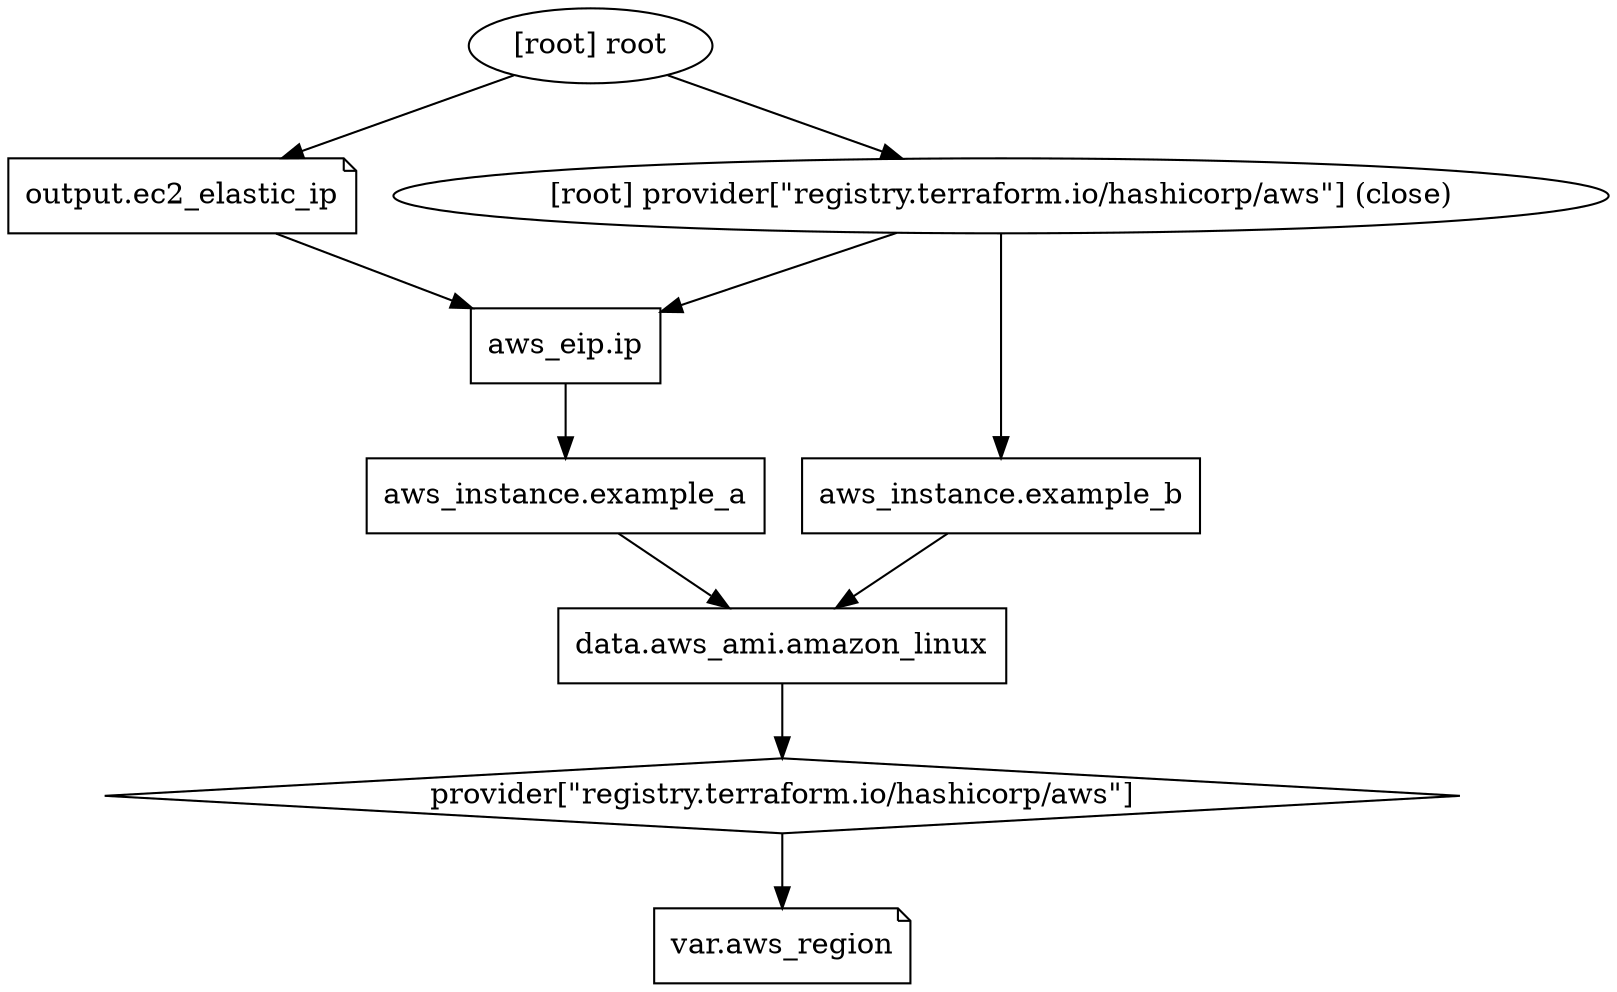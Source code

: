 digraph {
	compound = "true"
	newrank = "true"
	subgraph "root" {
		"[root] aws_eip.ip (expand)" [label = "aws_eip.ip", shape = "box"]
		"[root] aws_instance.example_a (expand)" [label = "aws_instance.example_a", shape = "box"]
		"[root] aws_instance.example_b (expand)" [label = "aws_instance.example_b", shape = "box"]
		"[root] data.aws_ami.amazon_linux (expand)" [label = "data.aws_ami.amazon_linux", shape = "box"]
		"[root] output.ec2_elastic_ip" [label = "output.ec2_elastic_ip", shape = "note"]
		"[root] provider[\"registry.terraform.io/hashicorp/aws\"]" [label = "provider[\"registry.terraform.io/hashicorp/aws\"]", shape = "diamond"]
		"[root] var.aws_region" [label = "var.aws_region", shape = "note"]
		"[root] aws_eip.ip (expand)" -> "[root] aws_instance.example_a (expand)"
		"[root] aws_instance.example_a (expand)" -> "[root] data.aws_ami.amazon_linux (expand)"
		"[root] aws_instance.example_b (expand)" -> "[root] data.aws_ami.amazon_linux (expand)"
		"[root] data.aws_ami.amazon_linux (expand)" -> "[root] provider[\"registry.terraform.io/hashicorp/aws\"]"
		"[root] output.ec2_elastic_ip" -> "[root] aws_eip.ip (expand)"
		"[root] provider[\"registry.terraform.io/hashicorp/aws\"] (close)" -> "[root] aws_eip.ip (expand)"
		"[root] provider[\"registry.terraform.io/hashicorp/aws\"] (close)" -> "[root] aws_instance.example_b (expand)"
		"[root] provider[\"registry.terraform.io/hashicorp/aws\"]" -> "[root] var.aws_region"
		"[root] root" -> "[root] output.ec2_elastic_ip"
		"[root] root" -> "[root] provider[\"registry.terraform.io/hashicorp/aws\"] (close)"
	}
}

